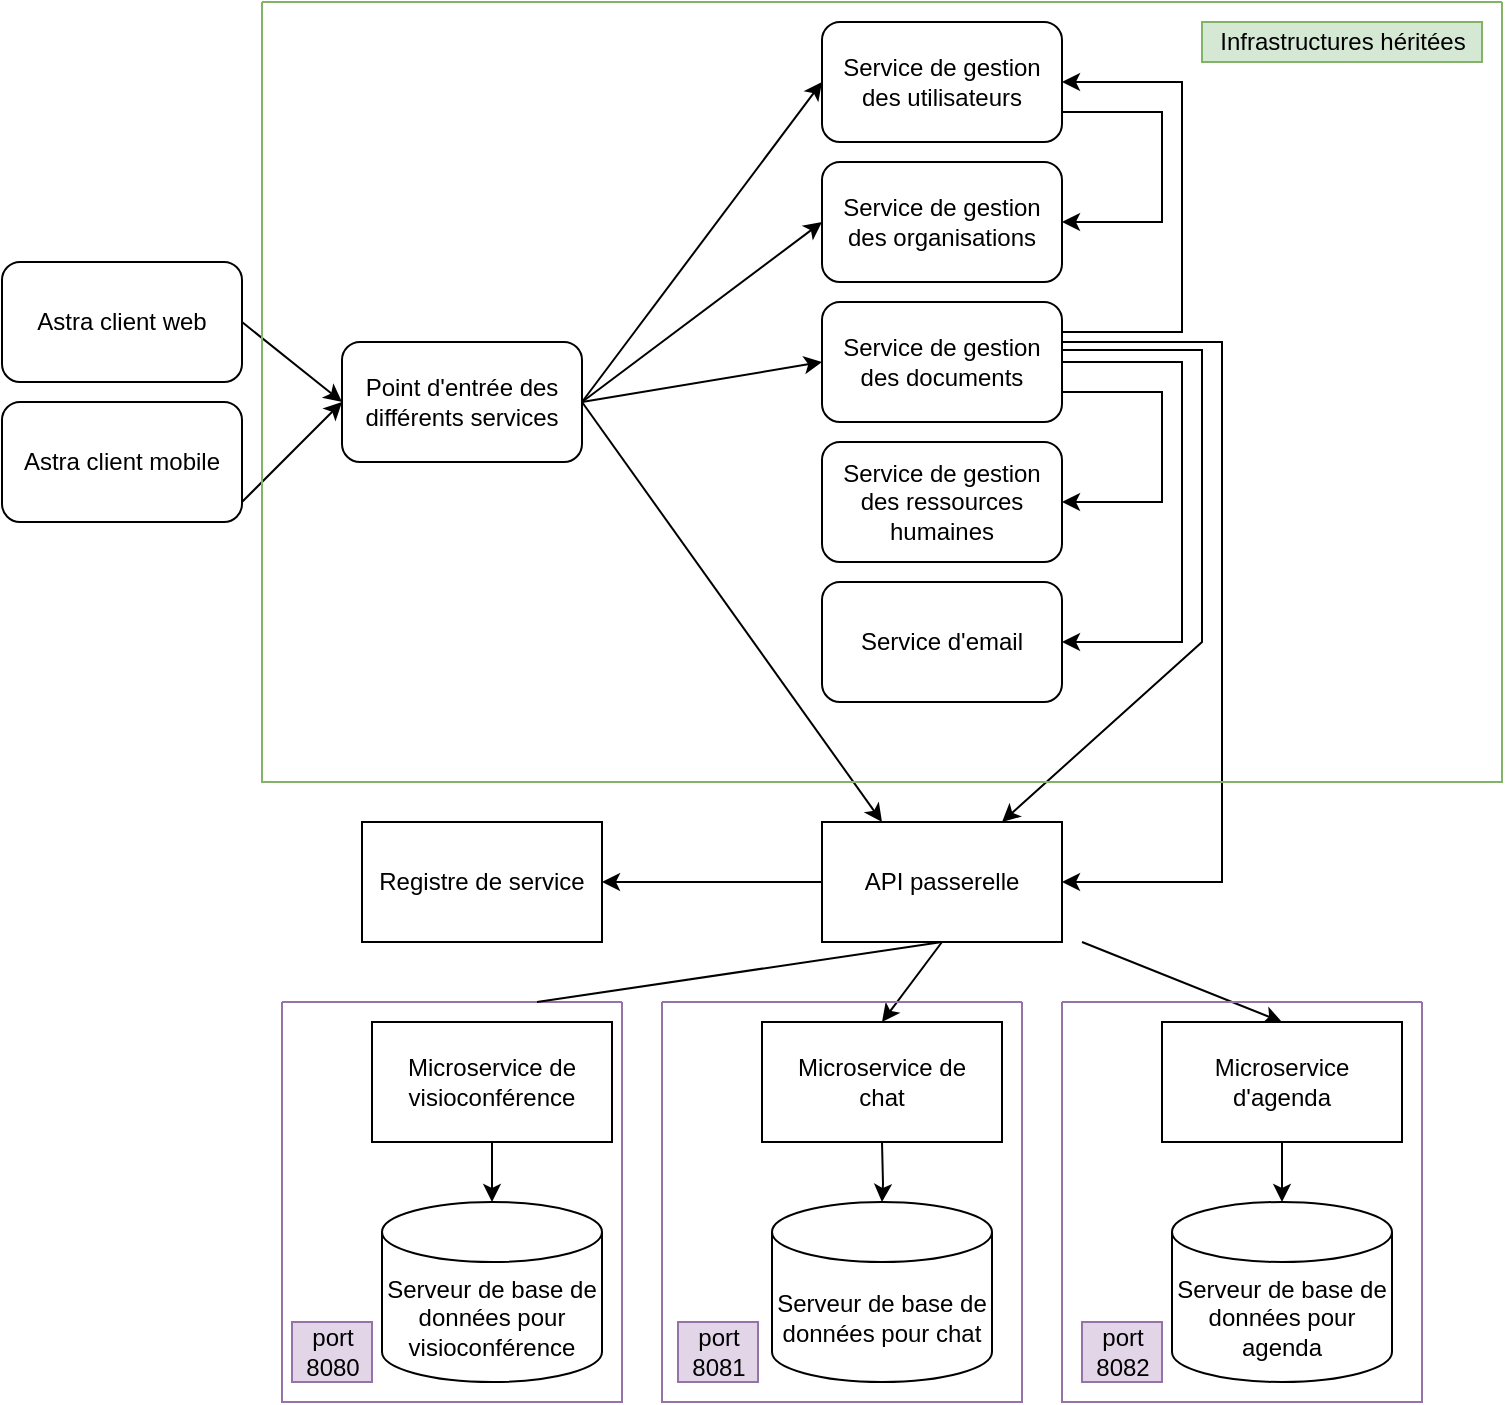 <mxfile version="18.0.2" type="github">
  <diagram id="00_8uSY0qCTc1xiecRlY" name="Page-1">
    <mxGraphModel dx="1422" dy="724" grid="1" gridSize="10" guides="1" tooltips="1" connect="1" arrows="1" fold="1" page="1" pageScale="1" pageWidth="827" pageHeight="1169" math="0" shadow="0">
      <root>
        <mxCell id="0" />
        <mxCell id="1" parent="0" />
        <mxCell id="EvmF-jl4J4cTao0oqaJv-45" value="" style="swimlane;startSize=0;fillColor=#e1d5e7;strokeColor=#9673a6;" vertex="1" parent="1">
          <mxGeometry x="150" y="500" width="170" height="200" as="geometry" />
        </mxCell>
        <mxCell id="EvmF-jl4J4cTao0oqaJv-27" value="Serveur de base de données pour visioconférence" style="shape=cylinder3;whiteSpace=wrap;html=1;boundedLbl=1;backgroundOutline=1;size=15;" vertex="1" parent="EvmF-jl4J4cTao0oqaJv-45">
          <mxGeometry x="50" y="100" width="110" height="90" as="geometry" />
        </mxCell>
        <mxCell id="EvmF-jl4J4cTao0oqaJv-22" value="&lt;div&gt;Microservice de &lt;br&gt;&lt;/div&gt;&lt;div&gt;visioconférence&lt;br&gt;&lt;/div&gt;" style="rounded=0;whiteSpace=wrap;html=1;" vertex="1" parent="EvmF-jl4J4cTao0oqaJv-45">
          <mxGeometry x="45" y="10" width="120" height="60" as="geometry" />
        </mxCell>
        <mxCell id="EvmF-jl4J4cTao0oqaJv-21" value="" style="edgeStyle=orthogonalEdgeStyle;rounded=0;orthogonalLoop=1;jettySize=auto;html=1;" edge="1" parent="EvmF-jl4J4cTao0oqaJv-45" source="EvmF-jl4J4cTao0oqaJv-22" target="EvmF-jl4J4cTao0oqaJv-27">
          <mxGeometry relative="1" as="geometry" />
        </mxCell>
        <mxCell id="EvmF-jl4J4cTao0oqaJv-47" value="&lt;div&gt;port &lt;br&gt;&lt;/div&gt;&lt;div&gt;8080&lt;/div&gt;" style="text;html=1;align=center;verticalAlign=middle;resizable=0;points=[];autosize=1;strokeColor=#9673a6;fillColor=#e1d5e7;" vertex="1" parent="EvmF-jl4J4cTao0oqaJv-45">
          <mxGeometry x="5" y="160" width="40" height="30" as="geometry" />
        </mxCell>
        <mxCell id="EvmF-jl4J4cTao0oqaJv-1" value="Astra client web" style="rounded=1;whiteSpace=wrap;html=1;" vertex="1" parent="1">
          <mxGeometry x="10" y="130" width="120" height="60" as="geometry" />
        </mxCell>
        <mxCell id="EvmF-jl4J4cTao0oqaJv-2" value="Astra client mobile" style="rounded=1;whiteSpace=wrap;html=1;" vertex="1" parent="1">
          <mxGeometry x="10" y="200" width="120" height="60" as="geometry" />
        </mxCell>
        <mxCell id="EvmF-jl4J4cTao0oqaJv-3" value="Point d&#39;entrée des différents services" style="rounded=1;whiteSpace=wrap;html=1;" vertex="1" parent="1">
          <mxGeometry x="180" y="170" width="120" height="60" as="geometry" />
        </mxCell>
        <mxCell id="EvmF-jl4J4cTao0oqaJv-4" value="Service de gestion des utilisateurs" style="rounded=1;whiteSpace=wrap;html=1;" vertex="1" parent="1">
          <mxGeometry x="420" y="10" width="120" height="60" as="geometry" />
        </mxCell>
        <mxCell id="EvmF-jl4J4cTao0oqaJv-5" value="Service de gestion des documents" style="rounded=1;whiteSpace=wrap;html=1;" vertex="1" parent="1">
          <mxGeometry x="420" y="150" width="120" height="60" as="geometry" />
        </mxCell>
        <mxCell id="EvmF-jl4J4cTao0oqaJv-6" value="Service de gestion des organisations" style="rounded=1;whiteSpace=wrap;html=1;" vertex="1" parent="1">
          <mxGeometry x="420" y="80" width="120" height="60" as="geometry" />
        </mxCell>
        <mxCell id="EvmF-jl4J4cTao0oqaJv-7" value="Service de gestion des ressources humaines" style="rounded=1;whiteSpace=wrap;html=1;" vertex="1" parent="1">
          <mxGeometry x="420" y="220" width="120" height="60" as="geometry" />
        </mxCell>
        <mxCell id="EvmF-jl4J4cTao0oqaJv-9" value="" style="endArrow=classic;html=1;rounded=0;" edge="1" parent="1">
          <mxGeometry width="50" height="50" relative="1" as="geometry">
            <mxPoint x="130" y="250" as="sourcePoint" />
            <mxPoint x="180" y="200" as="targetPoint" />
          </mxGeometry>
        </mxCell>
        <mxCell id="EvmF-jl4J4cTao0oqaJv-10" value="" style="endArrow=classic;html=1;rounded=0;entryX=0;entryY=0.5;entryDx=0;entryDy=0;" edge="1" parent="1" target="EvmF-jl4J4cTao0oqaJv-3">
          <mxGeometry width="50" height="50" relative="1" as="geometry">
            <mxPoint x="130" y="160" as="sourcePoint" />
            <mxPoint x="180" y="110" as="targetPoint" />
          </mxGeometry>
        </mxCell>
        <mxCell id="EvmF-jl4J4cTao0oqaJv-11" value="" style="endArrow=classic;html=1;rounded=0;entryX=0;entryY=0.5;entryDx=0;entryDy=0;exitX=1;exitY=0.5;exitDx=0;exitDy=0;" edge="1" parent="1" source="EvmF-jl4J4cTao0oqaJv-3" target="EvmF-jl4J4cTao0oqaJv-5">
          <mxGeometry width="50" height="50" relative="1" as="geometry">
            <mxPoint x="300" y="200" as="sourcePoint" />
            <mxPoint x="440" y="340" as="targetPoint" />
          </mxGeometry>
        </mxCell>
        <mxCell id="EvmF-jl4J4cTao0oqaJv-12" value="" style="endArrow=classic;html=1;rounded=0;entryX=0;entryY=0.5;entryDx=0;entryDy=0;exitX=1;exitY=0.5;exitDx=0;exitDy=0;" edge="1" parent="1" source="EvmF-jl4J4cTao0oqaJv-3" target="EvmF-jl4J4cTao0oqaJv-6">
          <mxGeometry width="50" height="50" relative="1" as="geometry">
            <mxPoint x="300" y="200" as="sourcePoint" />
            <mxPoint x="450" y="350" as="targetPoint" />
          </mxGeometry>
        </mxCell>
        <mxCell id="EvmF-jl4J4cTao0oqaJv-13" value="" style="endArrow=classic;html=1;rounded=0;exitX=1;exitY=0.5;exitDx=0;exitDy=0;entryX=0;entryY=0.5;entryDx=0;entryDy=0;" edge="1" parent="1" source="EvmF-jl4J4cTao0oqaJv-3" target="EvmF-jl4J4cTao0oqaJv-4">
          <mxGeometry width="50" height="50" relative="1" as="geometry">
            <mxPoint x="340" y="240" as="sourcePoint" />
            <mxPoint x="460" y="360" as="targetPoint" />
          </mxGeometry>
        </mxCell>
        <mxCell id="EvmF-jl4J4cTao0oqaJv-14" value="" style="endArrow=classic;html=1;rounded=0;exitX=1;exitY=0.75;exitDx=0;exitDy=0;entryX=1;entryY=0.5;entryDx=0;entryDy=0;" edge="1" parent="1" source="EvmF-jl4J4cTao0oqaJv-4" target="EvmF-jl4J4cTao0oqaJv-6">
          <mxGeometry width="50" height="50" relative="1" as="geometry">
            <mxPoint x="300" y="330" as="sourcePoint" />
            <mxPoint x="350" y="280" as="targetPoint" />
            <Array as="points">
              <mxPoint x="590" y="55" />
              <mxPoint x="590" y="110" />
            </Array>
          </mxGeometry>
        </mxCell>
        <mxCell id="EvmF-jl4J4cTao0oqaJv-15" value="" style="endArrow=classic;html=1;rounded=0;exitX=1;exitY=0.25;exitDx=0;exitDy=0;entryX=1;entryY=0.5;entryDx=0;entryDy=0;" edge="1" parent="1" source="EvmF-jl4J4cTao0oqaJv-5" target="EvmF-jl4J4cTao0oqaJv-4">
          <mxGeometry width="50" height="50" relative="1" as="geometry">
            <mxPoint x="300" y="330" as="sourcePoint" />
            <mxPoint x="650" y="160" as="targetPoint" />
            <Array as="points">
              <mxPoint x="600" y="165" />
              <mxPoint x="600" y="40" />
            </Array>
          </mxGeometry>
        </mxCell>
        <mxCell id="EvmF-jl4J4cTao0oqaJv-16" value="" style="endArrow=classic;html=1;rounded=0;exitX=1;exitY=0.75;exitDx=0;exitDy=0;entryX=1;entryY=0.5;entryDx=0;entryDy=0;" edge="1" parent="1" source="EvmF-jl4J4cTao0oqaJv-5" target="EvmF-jl4J4cTao0oqaJv-7">
          <mxGeometry width="50" height="50" relative="1" as="geometry">
            <mxPoint x="300" y="330" as="sourcePoint" />
            <mxPoint x="350" y="280" as="targetPoint" />
            <Array as="points">
              <mxPoint x="590" y="195" />
              <mxPoint x="590" y="250" />
            </Array>
          </mxGeometry>
        </mxCell>
        <mxCell id="EvmF-jl4J4cTao0oqaJv-17" value="" style="endArrow=classic;html=1;rounded=0;exitX=1;exitY=0.5;exitDx=0;exitDy=0;entryX=1;entryY=0.5;entryDx=0;entryDy=0;" edge="1" parent="1" source="EvmF-jl4J4cTao0oqaJv-5" target="EvmF-jl4J4cTao0oqaJv-18">
          <mxGeometry width="50" height="50" relative="1" as="geometry">
            <mxPoint x="300" y="330" as="sourcePoint" />
            <mxPoint x="550" y="320" as="targetPoint" />
            <Array as="points">
              <mxPoint x="600" y="180" />
              <mxPoint x="600" y="320" />
            </Array>
          </mxGeometry>
        </mxCell>
        <mxCell id="EvmF-jl4J4cTao0oqaJv-18" value="Service d&#39;email" style="rounded=1;whiteSpace=wrap;html=1;" vertex="1" parent="1">
          <mxGeometry x="420" y="290" width="120" height="60" as="geometry" />
        </mxCell>
        <mxCell id="EvmF-jl4J4cTao0oqaJv-19" value="" style="endArrow=classic;html=1;rounded=0;entryX=0.25;entryY=0;entryDx=0;entryDy=0;exitX=1;exitY=0.5;exitDx=0;exitDy=0;" edge="1" parent="1" source="EvmF-jl4J4cTao0oqaJv-3" target="EvmF-jl4J4cTao0oqaJv-23">
          <mxGeometry width="50" height="50" relative="1" as="geometry">
            <mxPoint x="300" y="390" as="sourcePoint" />
            <mxPoint x="430" y="420" as="targetPoint" />
          </mxGeometry>
        </mxCell>
        <mxCell id="EvmF-jl4J4cTao0oqaJv-20" value="" style="endArrow=classic;html=1;rounded=0;entryX=0.75;entryY=0;entryDx=0;entryDy=0;exitX=1;exitY=0.4;exitDx=0;exitDy=0;exitPerimeter=0;" edge="1" parent="1" source="EvmF-jl4J4cTao0oqaJv-5" target="EvmF-jl4J4cTao0oqaJv-23">
          <mxGeometry width="50" height="50" relative="1" as="geometry">
            <mxPoint x="300" y="390" as="sourcePoint" />
            <mxPoint x="550" y="420" as="targetPoint" />
            <Array as="points">
              <mxPoint x="610" y="174" />
              <mxPoint x="610" y="320" />
            </Array>
          </mxGeometry>
        </mxCell>
        <mxCell id="EvmF-jl4J4cTao0oqaJv-23" value="API passerelle" style="rounded=0;whiteSpace=wrap;html=1;" vertex="1" parent="1">
          <mxGeometry x="420" y="410" width="120" height="60" as="geometry" />
        </mxCell>
        <mxCell id="EvmF-jl4J4cTao0oqaJv-25" value="Registre de service" style="rounded=0;whiteSpace=wrap;html=1;" vertex="1" parent="1">
          <mxGeometry x="190" y="410" width="120" height="60" as="geometry" />
        </mxCell>
        <mxCell id="EvmF-jl4J4cTao0oqaJv-26" value="" style="endArrow=classic;html=1;rounded=0;exitX=0;exitY=0.5;exitDx=0;exitDy=0;" edge="1" parent="1" source="EvmF-jl4J4cTao0oqaJv-23">
          <mxGeometry width="50" height="50" relative="1" as="geometry">
            <mxPoint x="420" y="680" as="sourcePoint" />
            <mxPoint x="310" y="440" as="targetPoint" />
          </mxGeometry>
        </mxCell>
        <mxCell id="EvmF-jl4J4cTao0oqaJv-28" value="&lt;div&gt;Microservice de &lt;br&gt;&lt;/div&gt;&lt;div&gt;chat&lt;br&gt;&lt;/div&gt;" style="rounded=0;whiteSpace=wrap;html=1;" vertex="1" parent="1">
          <mxGeometry x="390" y="510" width="120" height="60" as="geometry" />
        </mxCell>
        <mxCell id="EvmF-jl4J4cTao0oqaJv-29" value="" style="endArrow=classic;html=1;rounded=0;entryX=0.5;entryY=0;entryDx=0;entryDy=0;" edge="1" parent="1" target="EvmF-jl4J4cTao0oqaJv-28">
          <mxGeometry width="50" height="50" relative="1" as="geometry">
            <mxPoint x="480" y="470" as="sourcePoint" />
            <mxPoint x="510" y="390" as="targetPoint" />
          </mxGeometry>
        </mxCell>
        <mxCell id="EvmF-jl4J4cTao0oqaJv-30" value="" style="edgeStyle=orthogonalEdgeStyle;rounded=0;orthogonalLoop=1;jettySize=auto;html=1;" edge="1" parent="1" target="EvmF-jl4J4cTao0oqaJv-31">
          <mxGeometry relative="1" as="geometry">
            <mxPoint x="450" y="570" as="sourcePoint" />
          </mxGeometry>
        </mxCell>
        <mxCell id="EvmF-jl4J4cTao0oqaJv-31" value="Serveur de base de données pour chat" style="shape=cylinder3;whiteSpace=wrap;html=1;boundedLbl=1;backgroundOutline=1;size=15;" vertex="1" parent="1">
          <mxGeometry x="395" y="600" width="110" height="90" as="geometry" />
        </mxCell>
        <mxCell id="EvmF-jl4J4cTao0oqaJv-34" value="" style="endArrow=classic;html=1;rounded=0;entryX=0.5;entryY=0;entryDx=0;entryDy=0;exitX=0.5;exitY=1;exitDx=0;exitDy=0;" edge="1" parent="1" target="EvmF-jl4J4cTao0oqaJv-33">
          <mxGeometry width="50" height="50" relative="1" as="geometry">
            <mxPoint x="550" y="470" as="sourcePoint" />
            <mxPoint x="640" y="390" as="targetPoint" />
          </mxGeometry>
        </mxCell>
        <mxCell id="EvmF-jl4J4cTao0oqaJv-43" value="" style="endArrow=classic;html=1;rounded=0;entryX=1;entryY=0.5;entryDx=0;entryDy=0;" edge="1" parent="1" target="EvmF-jl4J4cTao0oqaJv-23">
          <mxGeometry width="50" height="50" relative="1" as="geometry">
            <mxPoint x="540" y="170" as="sourcePoint" />
            <mxPoint x="440" y="330" as="targetPoint" />
            <Array as="points">
              <mxPoint x="620" y="170" />
              <mxPoint x="620" y="440" />
            </Array>
          </mxGeometry>
        </mxCell>
        <mxCell id="EvmF-jl4J4cTao0oqaJv-44" value="" style="swimlane;startSize=0;fillColor=#d5e8d4;strokeColor=#82b366;" vertex="1" parent="1">
          <mxGeometry x="140" width="620" height="390" as="geometry" />
        </mxCell>
        <mxCell id="EvmF-jl4J4cTao0oqaJv-42" value="&lt;div&gt;Infrastructures héritées&lt;/div&gt;" style="text;html=1;align=center;verticalAlign=middle;resizable=0;points=[];autosize=1;strokeColor=#82b366;fillColor=#d5e8d4;" vertex="1" parent="EvmF-jl4J4cTao0oqaJv-44">
          <mxGeometry x="470" y="10" width="140" height="20" as="geometry" />
        </mxCell>
        <mxCell id="EvmF-jl4J4cTao0oqaJv-46" value="" style="endArrow=none;html=1;rounded=0;exitX=0.5;exitY=1;exitDx=0;exitDy=0;entryX=0.75;entryY=0;entryDx=0;entryDy=0;" edge="1" parent="1" source="EvmF-jl4J4cTao0oqaJv-23" target="EvmF-jl4J4cTao0oqaJv-45">
          <mxGeometry width="50" height="50" relative="1" as="geometry">
            <mxPoint x="480" y="470" as="sourcePoint" />
            <mxPoint x="250" y="510" as="targetPoint" />
          </mxGeometry>
        </mxCell>
        <mxCell id="EvmF-jl4J4cTao0oqaJv-56" value="" style="swimlane;startSize=0;fillColor=#e1d5e7;strokeColor=#9673a6;" vertex="1" parent="1">
          <mxGeometry x="540" y="500" width="180" height="200" as="geometry" />
        </mxCell>
        <mxCell id="EvmF-jl4J4cTao0oqaJv-33" value="&lt;div&gt;Microservice d&#39;agenda&lt;br&gt;&lt;/div&gt;" style="rounded=0;whiteSpace=wrap;html=1;" vertex="1" parent="EvmF-jl4J4cTao0oqaJv-56">
          <mxGeometry x="50" y="10" width="120" height="60" as="geometry" />
        </mxCell>
        <mxCell id="EvmF-jl4J4cTao0oqaJv-36" value="Serveur de base de données pour agenda" style="shape=cylinder3;whiteSpace=wrap;html=1;boundedLbl=1;backgroundOutline=1;size=15;" vertex="1" parent="EvmF-jl4J4cTao0oqaJv-56">
          <mxGeometry x="55" y="100" width="110" height="90" as="geometry" />
        </mxCell>
        <mxCell id="EvmF-jl4J4cTao0oqaJv-35" value="" style="edgeStyle=orthogonalEdgeStyle;rounded=0;orthogonalLoop=1;jettySize=auto;html=1;exitX=0.5;exitY=1;exitDx=0;exitDy=0;" edge="1" parent="EvmF-jl4J4cTao0oqaJv-56" target="EvmF-jl4J4cTao0oqaJv-36" source="EvmF-jl4J4cTao0oqaJv-33">
          <mxGeometry relative="1" as="geometry">
            <mxPoint x="10" y="70" as="sourcePoint" />
          </mxGeometry>
        </mxCell>
        <mxCell id="EvmF-jl4J4cTao0oqaJv-49" value="&lt;div&gt;port &lt;br&gt;&lt;/div&gt;&lt;div&gt;8082&lt;/div&gt;" style="text;html=1;align=center;verticalAlign=middle;resizable=0;points=[];autosize=1;strokeColor=#9673a6;fillColor=#e1d5e7;" vertex="1" parent="EvmF-jl4J4cTao0oqaJv-56">
          <mxGeometry x="10" y="160" width="40" height="30" as="geometry" />
        </mxCell>
        <mxCell id="EvmF-jl4J4cTao0oqaJv-55" value="" style="swimlane;startSize=0;fillColor=#e1d5e7;strokeColor=#9673a6;" vertex="1" parent="1">
          <mxGeometry x="340" y="500" width="180" height="200" as="geometry" />
        </mxCell>
        <mxCell id="EvmF-jl4J4cTao0oqaJv-48" value="&lt;div&gt;port &lt;br&gt;&lt;/div&gt;&lt;div&gt;8081&lt;/div&gt;" style="text;html=1;align=center;verticalAlign=middle;resizable=0;points=[];autosize=1;strokeColor=#9673a6;fillColor=#e1d5e7;" vertex="1" parent="EvmF-jl4J4cTao0oqaJv-55">
          <mxGeometry x="8" y="160" width="40" height="30" as="geometry" />
        </mxCell>
      </root>
    </mxGraphModel>
  </diagram>
</mxfile>
